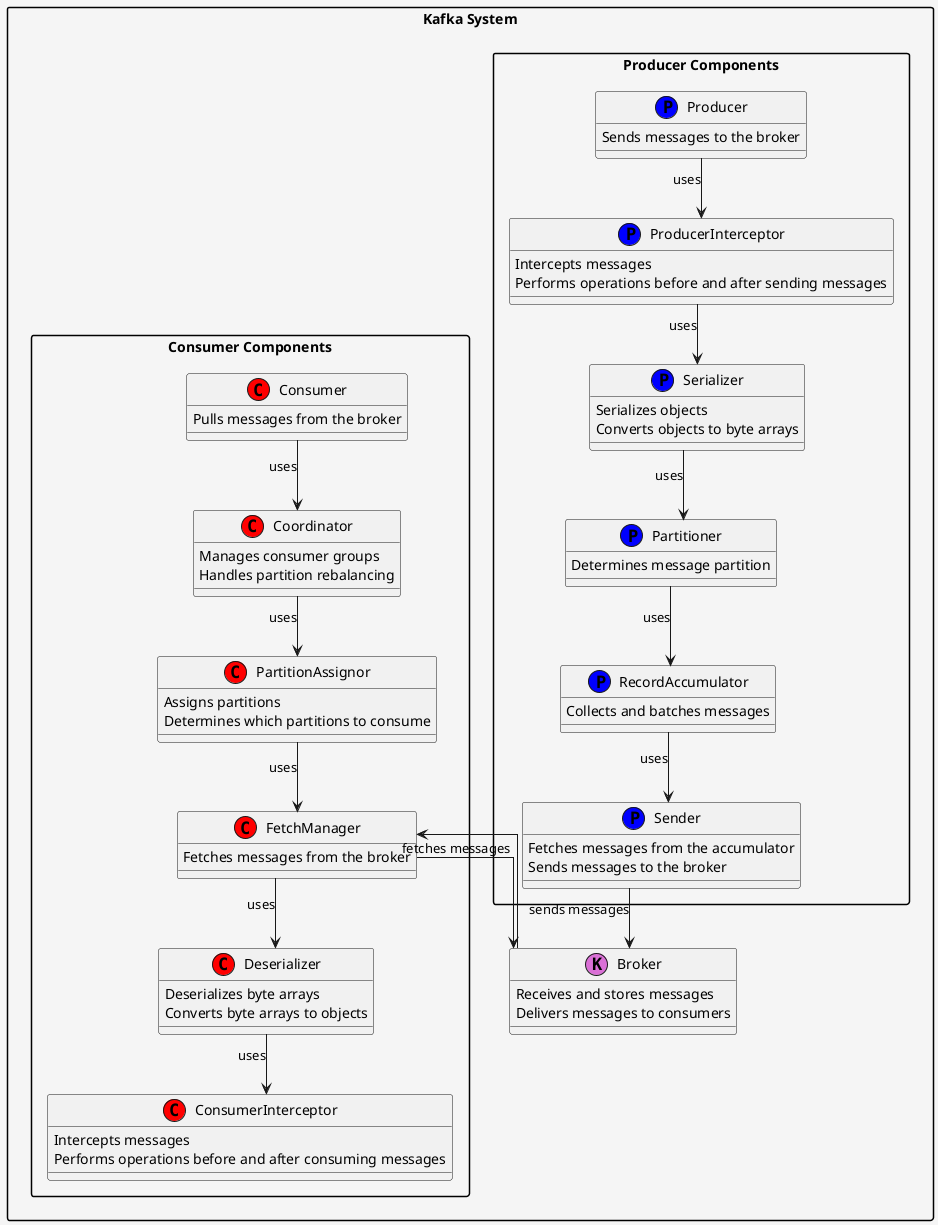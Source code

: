 @startuml
skinparam backgroundColor #F5F5F5
skinparam packageStyle rectangle
skinparam linetype ortho

package "Kafka System" {

    package "Producer Components" {
        class Producer << (P,blue) >> {
            Sends messages to the broker
        }
        class ProducerInterceptor << (P,blue) >> {
            Intercepts messages\nPerforms operations before and after sending messages
        }
        class Serializer << (P,blue) >> {
            Serializes objects\nConverts objects to byte arrays
        }
        class Partitioner << (P,blue) >> {
            Determines message partition
        }
        class RecordAccumulator << (P,blue) >> {
            Collects and batches messages
        }
        class Sender << (P,blue) >> {
            Fetches messages from the accumulator\nSends messages to the broker
        }

        Producer --> ProducerInterceptor : uses
        ProducerInterceptor --> Serializer : uses
        Serializer --> Partitioner : uses
        Partitioner --> RecordAccumulator : uses
        RecordAccumulator --> Sender : uses
    }

    package "Consumer Components" {
        class Consumer << (C,red) >> {
            Pulls messages from the broker
        }
        class Coordinator << (C,red) >> {
            Manages consumer groups\nHandles partition rebalancing
        }
        class PartitionAssignor << (C,red) >> {
            Assigns partitions\nDetermines which partitions to consume
        }
        class FetchManager << (C,red) >> {
            Fetches messages from the broker
        }
        class Deserializer << (C,red) >> {
            Deserializes byte arrays\nConverts byte arrays to objects
        }
        class ConsumerInterceptor << (C,red) >> {
            Intercepts messages\nPerforms operations before and after consuming messages
        }

        Consumer --> Coordinator : uses
        Coordinator --> PartitionAssignor : uses
        PartitionAssignor --> FetchManager : uses
        FetchManager --> Deserializer : uses
        Deserializer --> ConsumerInterceptor : uses
    }

    class Broker << (K,orchid) >> {
        Receives and stores messages\nDelivers messages to consumers
    }

    Sender --> Broker : sends messages
    FetchManager --> Broker : fetches messages

    Broker -down-> FetchManager
}

@enduml
